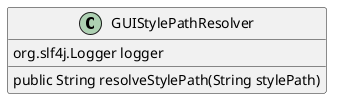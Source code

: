 @startuml
skinparam linetype Ortho
class GUIStylePathResolver {
    org.slf4j.Logger logger
    public String resolveStylePath(String stylePath)
}
@enduml
